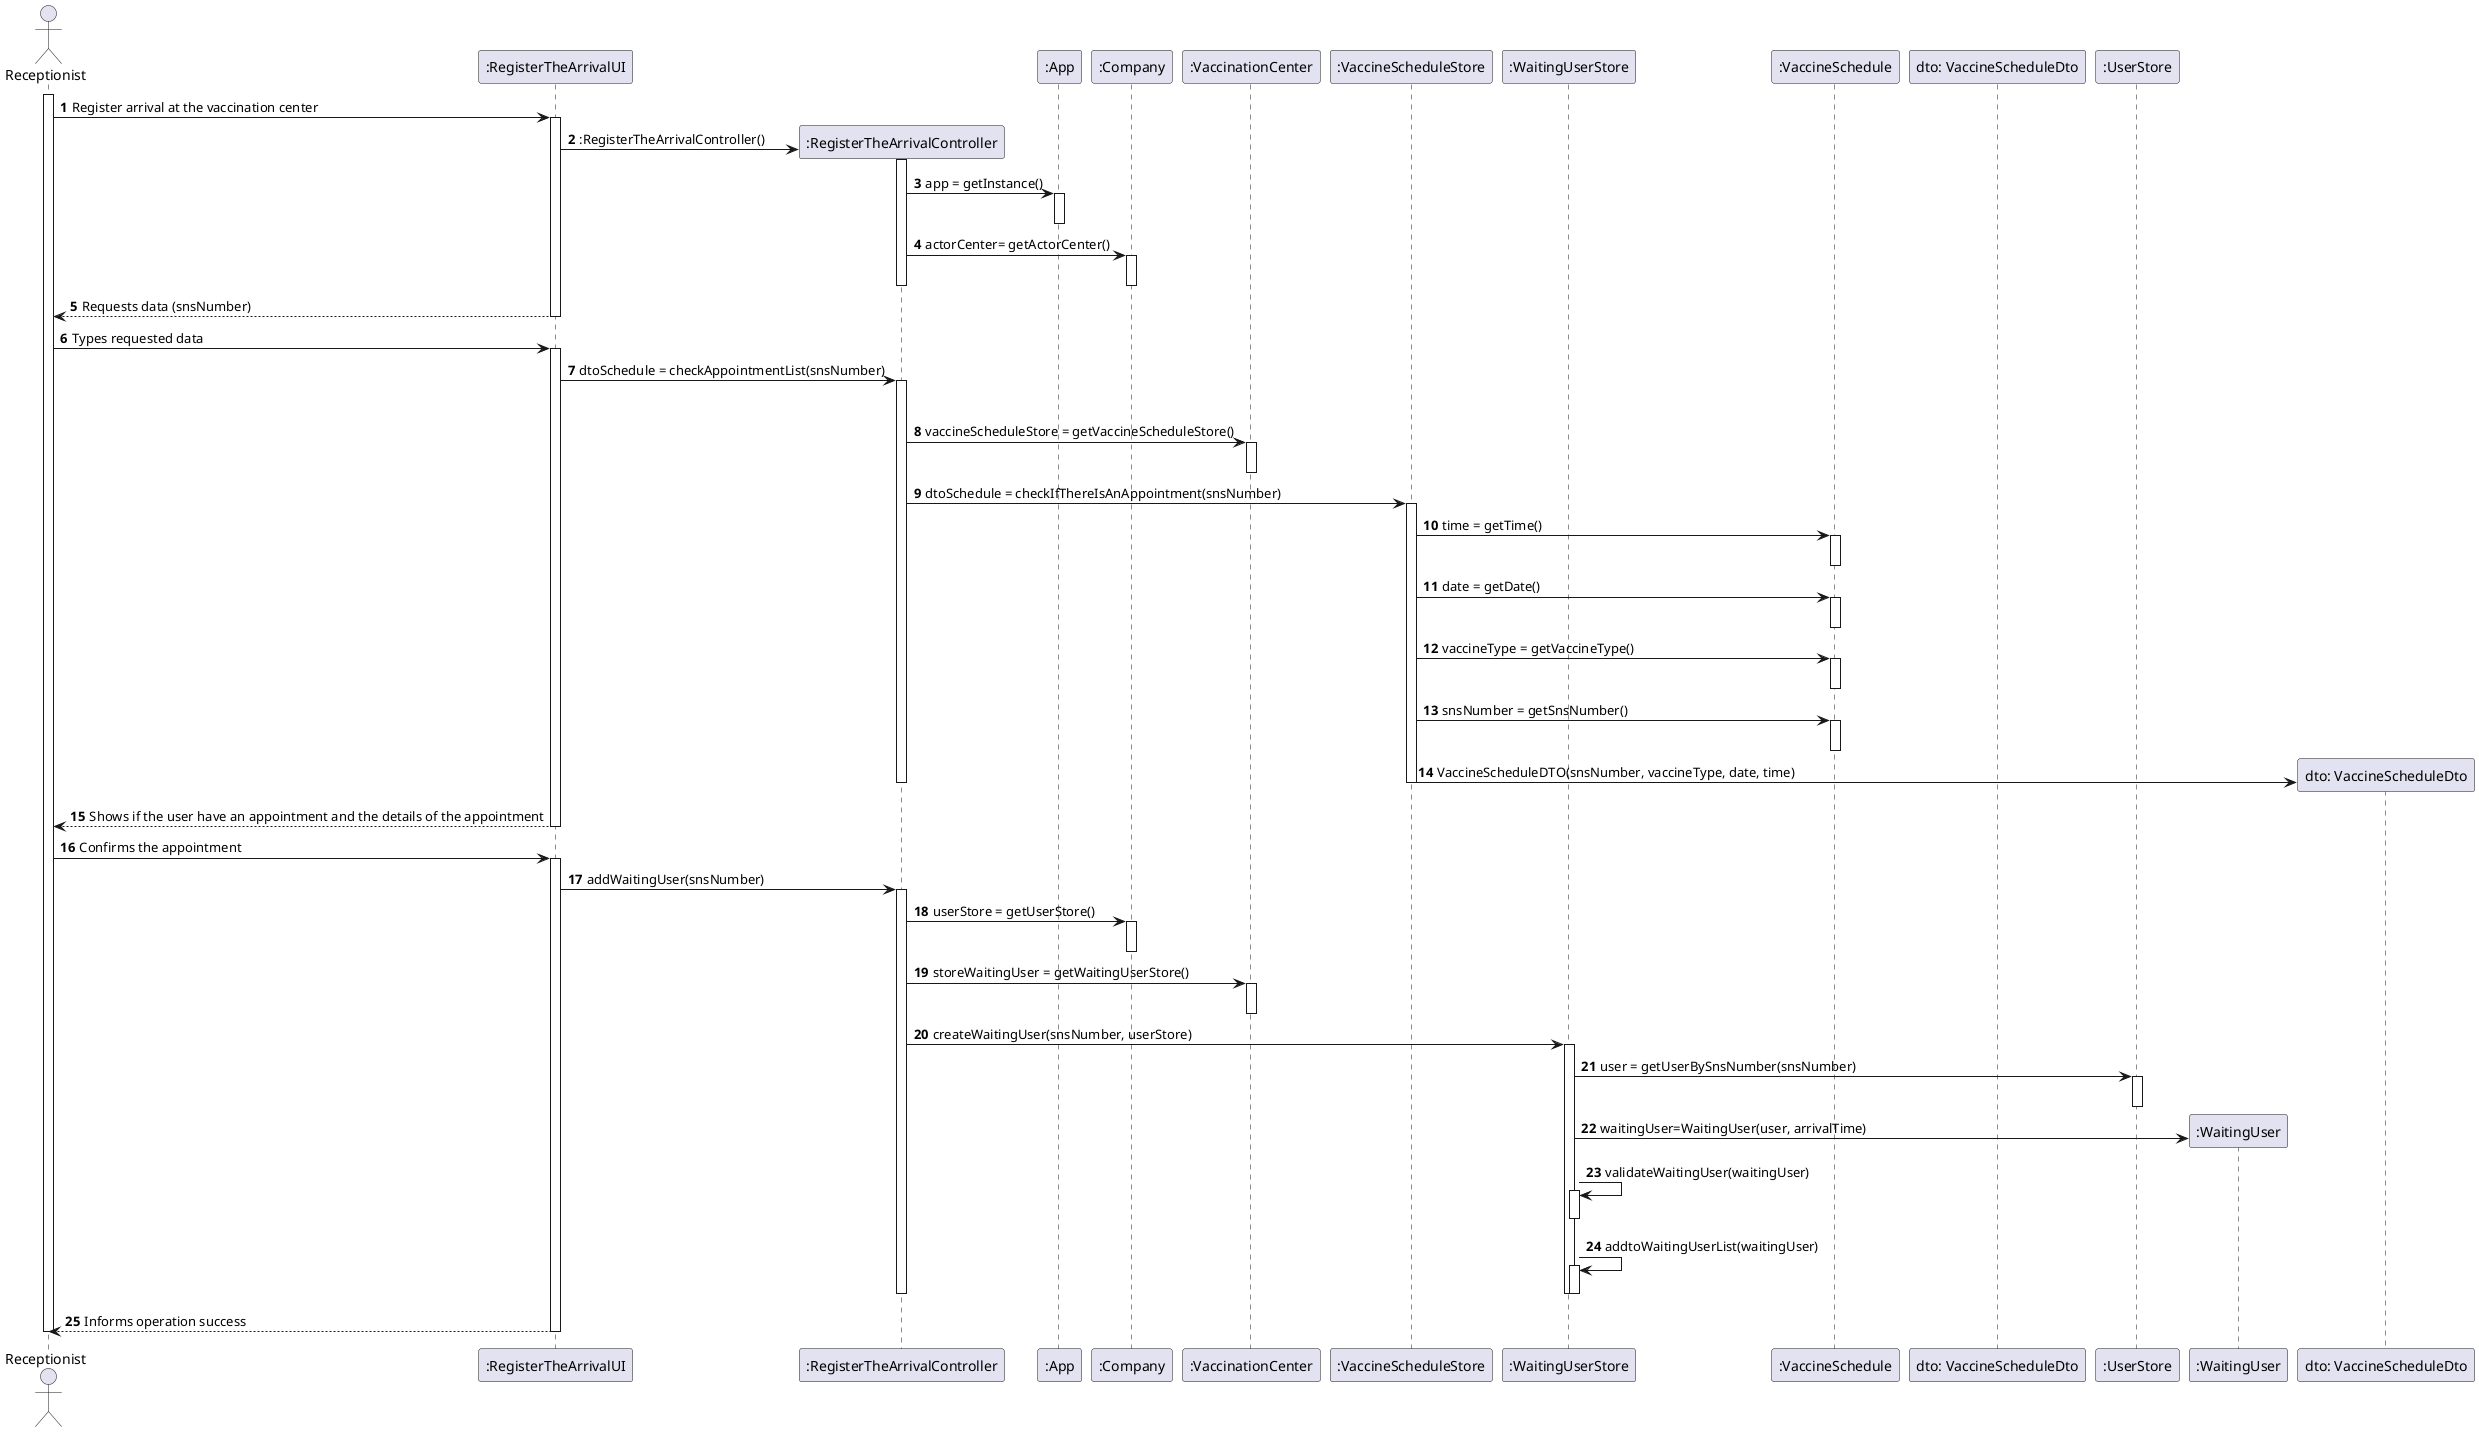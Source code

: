 @startuml
'https://plantuml.com/sequence-diagram

autonumber

actor "Receptionist" as rec
participant ":RegisterTheArrivalUI" as ui
participant ":RegisterTheArrivalController" as ctrl
participant ":App" as app
participant ":Company" as comp
participant ":VaccinationCenter" as vc
participant ":VaccineScheduleStore" as vsStore
participant ":WaitingUserStore" as wStore
participant ":VaccineSchedule" as vs
participant "dto: VaccineScheduleDto" as dtoVS
participant ":UserStore" as us
participant ":WaitingUser" as wu

activate rec


rec -> ui : Register arrival at the vaccination center
activate ui
ui -> ctrl **: :RegisterTheArrivalController()
activate ctrl
ctrl -> app : app = getInstance()
activate app
deactivate app
ctrl -> comp: actorCenter= getActorCenter()
activate comp
deactivate comp
deactivate ctrl
ui --> rec : Requests data (snsNumber)
deactivate ui


rec -> ui : Types requested data
activate ui
ui->ctrl : dtoSchedule = checkAppointmentList(snsNumber)
activate ctrl
deactivate comp
ctrl -> vc: vaccineScheduleStore = getVaccineScheduleStore()
activate vc
deactivate vc
ctrl -> vsStore: dtoSchedule = checkIfThereIsAnAppointment(snsNumber)
activate vsStore
vsStore -> vs : time = getTime()
activate vs
deactivate vs
vsStore -> vs : date = getDate()
activate vs
deactivate vs
vsStore -> vs : vaccineType = getVaccineType()
activate vs
deactivate vs
vsStore -> vs : snsNumber = getSnsNumber()
activate vs
deactivate vs
vsStore -> "dto: VaccineScheduleDto" **: VaccineScheduleDTO(snsNumber, vaccineType, date, time)
deactivate vsStore
deactivate ctrl
ui --> rec : Shows if the user have an appointment and the details of the appointment
deactivate ui


rec-> ui: Confirms the appointment
activate ui
ui-> ctrl: addWaitingUser(snsNumber)
activate ctrl
ctrl -> comp: userStore = getUserStore()
activate comp
deactivate comp
ctrl -> vc: storeWaitingUser = getWaitingUserStore()
activate vc
deactivate vc
ctrl -> wStore: createWaitingUser(snsNumber, userStore)
activate wStore
wStore -> us: user = getUserBySnsNumber(snsNumber)
activate us
deactivate us
wStore ->wu**: waitingUser=WaitingUser(user, arrivalTime)
wStore->wStore: validateWaitingUser(waitingUser)
activate wStore
deactivate wStore
wStore->wStore: addtoWaitingUserList(waitingUser)
activate wStore
deactivate wStore
deactivate wStore
deactivate ctrl
ui --> rec: Informs operation success
deactivate ui

deactivate rec
@enduml